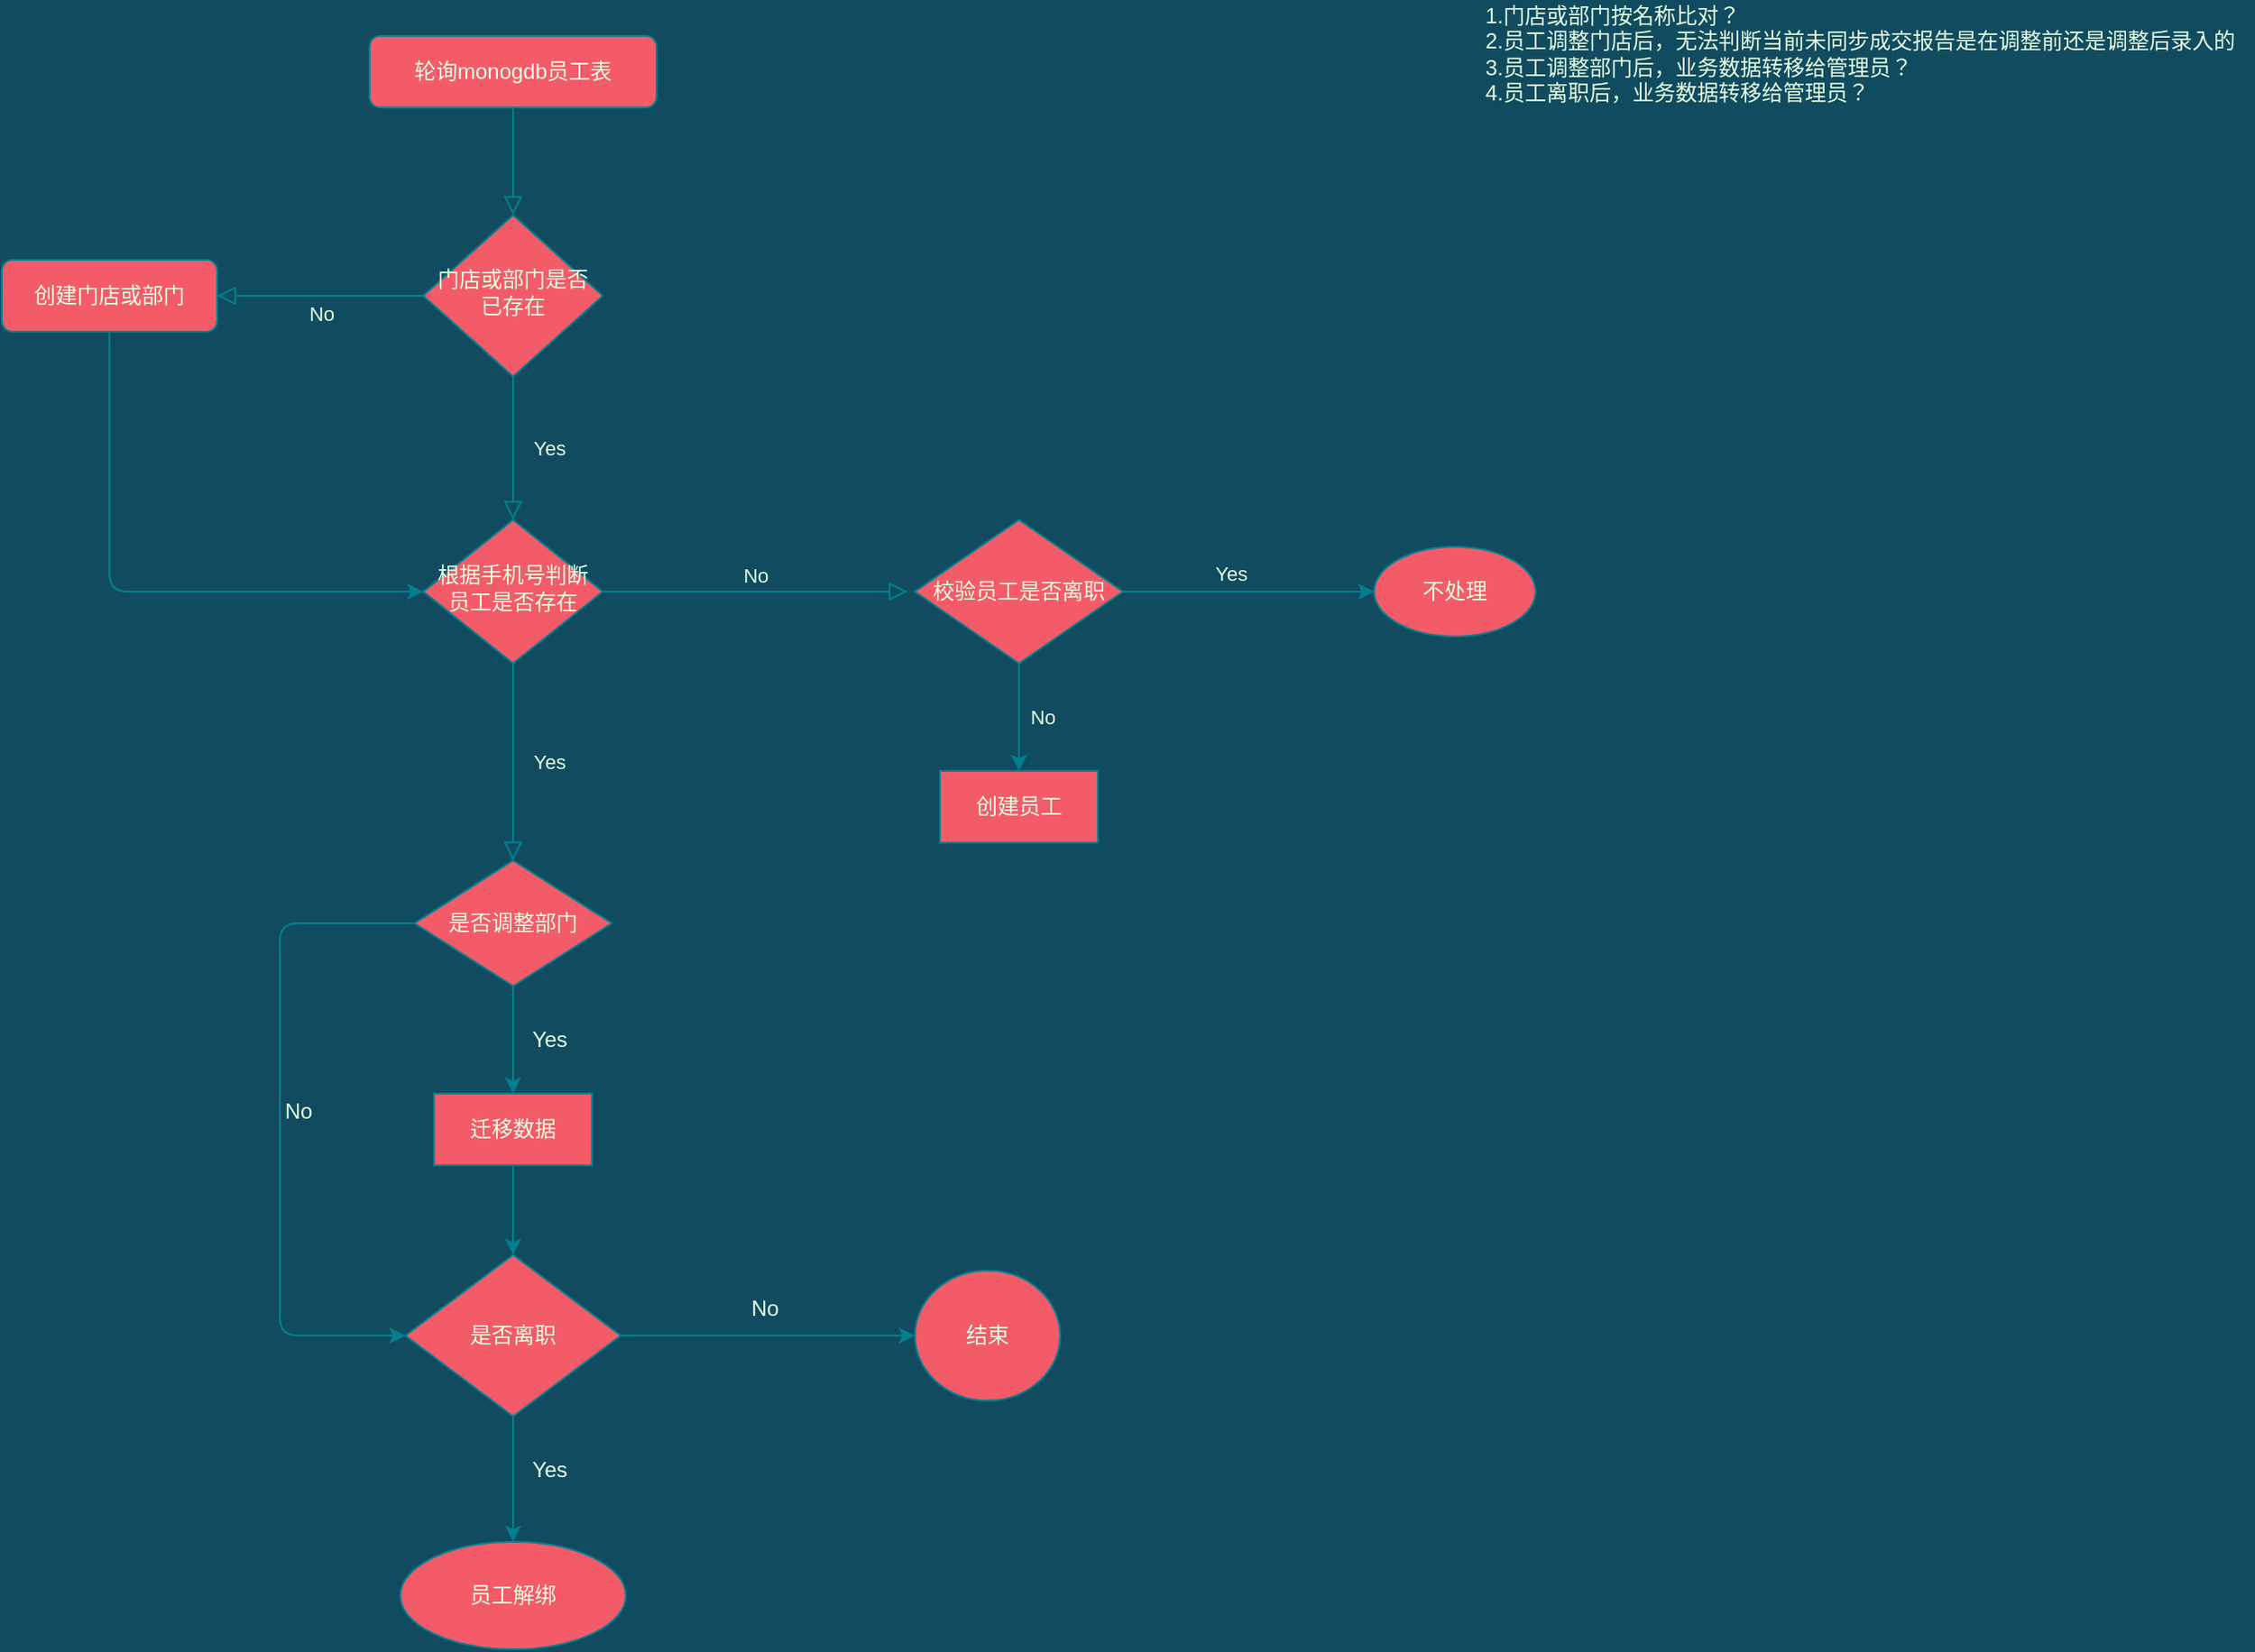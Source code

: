<mxfile version="13.11.0" type="github">
  <diagram id="C5RBs43oDa-KdzZeNtuy" name="Page-1">
    <mxGraphModel dx="1426" dy="771" grid="1" gridSize="10" guides="1" tooltips="1" connect="1" arrows="1" fold="1" page="1" pageScale="1" pageWidth="1654" pageHeight="2336" background="#114B5F" math="0" shadow="0">
      <root>
        <mxCell id="WIyWlLk6GJQsqaUBKTNV-0" />
        <mxCell id="WIyWlLk6GJQsqaUBKTNV-1" parent="WIyWlLk6GJQsqaUBKTNV-0" />
        <mxCell id="WIyWlLk6GJQsqaUBKTNV-2" value="" style="rounded=0;html=1;jettySize=auto;orthogonalLoop=1;fontSize=11;endArrow=block;endFill=0;endSize=8;strokeWidth=1;shadow=0;labelBackgroundColor=none;edgeStyle=orthogonalEdgeStyle;strokeColor=#028090;fontColor=#E4FDE1;" parent="WIyWlLk6GJQsqaUBKTNV-1" source="WIyWlLk6GJQsqaUBKTNV-3" target="WIyWlLk6GJQsqaUBKTNV-6" edge="1">
          <mxGeometry relative="1" as="geometry" />
        </mxCell>
        <mxCell id="WIyWlLk6GJQsqaUBKTNV-3" value="轮询monogdb员工表" style="rounded=1;whiteSpace=wrap;html=1;fontSize=12;glass=0;strokeWidth=1;shadow=0;fillColor=#F45B69;strokeColor=#028090;fontColor=#E4FDE1;" parent="WIyWlLk6GJQsqaUBKTNV-1" vertex="1">
          <mxGeometry x="535" y="70" width="160" height="40" as="geometry" />
        </mxCell>
        <mxCell id="WIyWlLk6GJQsqaUBKTNV-4" value="Yes" style="rounded=0;html=1;jettySize=auto;orthogonalLoop=1;fontSize=11;endArrow=block;endFill=0;endSize=8;strokeWidth=1;shadow=0;labelBackgroundColor=none;edgeStyle=orthogonalEdgeStyle;strokeColor=#028090;fontColor=#E4FDE1;" parent="WIyWlLk6GJQsqaUBKTNV-1" source="WIyWlLk6GJQsqaUBKTNV-6" target="WIyWlLk6GJQsqaUBKTNV-10" edge="1">
          <mxGeometry y="20" relative="1" as="geometry">
            <mxPoint as="offset" />
          </mxGeometry>
        </mxCell>
        <mxCell id="WIyWlLk6GJQsqaUBKTNV-5" value="No" style="edgeStyle=orthogonalEdgeStyle;rounded=0;html=1;jettySize=auto;orthogonalLoop=1;fontSize=11;endArrow=block;endFill=0;endSize=8;strokeWidth=1;shadow=0;labelBackgroundColor=none;strokeColor=#028090;fontColor=#E4FDE1;" parent="WIyWlLk6GJQsqaUBKTNV-1" source="WIyWlLk6GJQsqaUBKTNV-6" target="WIyWlLk6GJQsqaUBKTNV-7" edge="1">
          <mxGeometry y="10" relative="1" as="geometry">
            <mxPoint as="offset" />
          </mxGeometry>
        </mxCell>
        <mxCell id="WIyWlLk6GJQsqaUBKTNV-6" value="门店或部门是否已存在" style="rhombus;whiteSpace=wrap;html=1;shadow=0;fontFamily=Helvetica;fontSize=12;align=center;strokeWidth=1;spacing=6;spacingTop=-4;fillColor=#F45B69;strokeColor=#028090;fontColor=#E4FDE1;" parent="WIyWlLk6GJQsqaUBKTNV-1" vertex="1">
          <mxGeometry x="565" y="170" width="100" height="90" as="geometry" />
        </mxCell>
        <mxCell id="KgP6qOmpHxI04-KH-3du-19" style="edgeStyle=orthogonalEdgeStyle;curved=0;rounded=1;sketch=0;orthogonalLoop=1;jettySize=auto;html=1;exitX=0.5;exitY=1;exitDx=0;exitDy=0;entryX=0;entryY=0.5;entryDx=0;entryDy=0;strokeColor=#028090;fillColor=#F45B69;fontColor=#E4FDE1;" edge="1" parent="WIyWlLk6GJQsqaUBKTNV-1" source="WIyWlLk6GJQsqaUBKTNV-7" target="WIyWlLk6GJQsqaUBKTNV-10">
          <mxGeometry relative="1" as="geometry">
            <Array as="points">
              <mxPoint x="390" y="380" />
            </Array>
          </mxGeometry>
        </mxCell>
        <mxCell id="WIyWlLk6GJQsqaUBKTNV-7" value="创建门店或部门" style="rounded=1;whiteSpace=wrap;html=1;fontSize=12;glass=0;strokeWidth=1;shadow=0;fillColor=#F45B69;strokeColor=#028090;fontColor=#E4FDE1;" parent="WIyWlLk6GJQsqaUBKTNV-1" vertex="1">
          <mxGeometry x="330" y="195" width="120" height="40" as="geometry" />
        </mxCell>
        <mxCell id="WIyWlLk6GJQsqaUBKTNV-8" value="Yes" style="rounded=0;html=1;jettySize=auto;orthogonalLoop=1;fontSize=11;endArrow=block;endFill=0;endSize=8;strokeWidth=1;shadow=0;labelBackgroundColor=none;edgeStyle=orthogonalEdgeStyle;strokeColor=#028090;fontColor=#E4FDE1;entryX=0.5;entryY=0;entryDx=0;entryDy=0;" parent="WIyWlLk6GJQsqaUBKTNV-1" source="WIyWlLk6GJQsqaUBKTNV-10" target="KgP6qOmpHxI04-KH-3du-21" edge="1">
          <mxGeometry y="20" relative="1" as="geometry">
            <mxPoint as="offset" />
            <mxPoint x="615" y="520" as="targetPoint" />
          </mxGeometry>
        </mxCell>
        <mxCell id="WIyWlLk6GJQsqaUBKTNV-9" value="No" style="edgeStyle=orthogonalEdgeStyle;rounded=0;html=1;jettySize=auto;orthogonalLoop=1;fontSize=11;endArrow=block;endFill=0;endSize=8;strokeWidth=1;shadow=0;labelBackgroundColor=none;strokeColor=#028090;fontColor=#E4FDE1;" parent="WIyWlLk6GJQsqaUBKTNV-1" source="WIyWlLk6GJQsqaUBKTNV-10" edge="1">
          <mxGeometry y="10" relative="1" as="geometry">
            <mxPoint as="offset" />
            <mxPoint x="835" y="380" as="targetPoint" />
          </mxGeometry>
        </mxCell>
        <mxCell id="WIyWlLk6GJQsqaUBKTNV-10" value="根据手机号判断员工是否存在" style="rhombus;whiteSpace=wrap;html=1;shadow=0;fontFamily=Helvetica;fontSize=12;align=center;strokeWidth=1;spacing=6;spacingTop=-4;fillColor=#F45B69;strokeColor=#028090;fontColor=#E4FDE1;" parent="WIyWlLk6GJQsqaUBKTNV-1" vertex="1">
          <mxGeometry x="565" y="340" width="100" height="80" as="geometry" />
        </mxCell>
        <mxCell id="KgP6qOmpHxI04-KH-3du-14" value="&lt;div&gt;1.门店或部门按名称比对？&lt;/div&gt;&lt;div&gt;2.员工调整门店后，无法判断当前未同步成交报告是在调整前还是调整后录入的&lt;/div&gt;&lt;div&gt;3.员工调整部门后，业务数据转移给管理员？&lt;/div&gt;&lt;div&gt;4.员工离职后，业务数据转移给管理员？&lt;/div&gt;" style="text;html=1;align=left;verticalAlign=middle;resizable=0;points=[];autosize=1;fontColor=#E4FDE1;" vertex="1" parent="WIyWlLk6GJQsqaUBKTNV-1">
          <mxGeometry x="1155" y="50" width="430" height="60" as="geometry" />
        </mxCell>
        <mxCell id="KgP6qOmpHxI04-KH-3du-38" value="" style="edgeStyle=orthogonalEdgeStyle;curved=0;rounded=1;sketch=0;orthogonalLoop=1;jettySize=auto;html=1;strokeColor=#028090;fillColor=#F45B69;fontColor=#E4FDE1;exitX=0.5;exitY=1;exitDx=0;exitDy=0;" edge="1" parent="WIyWlLk6GJQsqaUBKTNV-1" source="KgP6qOmpHxI04-KH-3du-46" target="KgP6qOmpHxI04-KH-3du-37">
          <mxGeometry relative="1" as="geometry" />
        </mxCell>
        <mxCell id="KgP6qOmpHxI04-KH-3du-47" value="" style="edgeStyle=orthogonalEdgeStyle;curved=0;rounded=1;sketch=0;orthogonalLoop=1;jettySize=auto;html=1;strokeColor=#028090;fillColor=#F45B69;fontColor=#E4FDE1;" edge="1" parent="WIyWlLk6GJQsqaUBKTNV-1" source="KgP6qOmpHxI04-KH-3du-21" target="KgP6qOmpHxI04-KH-3du-46">
          <mxGeometry relative="1" as="geometry" />
        </mxCell>
        <mxCell id="KgP6qOmpHxI04-KH-3du-49" style="edgeStyle=orthogonalEdgeStyle;curved=0;rounded=1;sketch=0;orthogonalLoop=1;jettySize=auto;html=1;exitX=0;exitY=0.5;exitDx=0;exitDy=0;entryX=0;entryY=0.5;entryDx=0;entryDy=0;strokeColor=#028090;fillColor=#F45B69;fontColor=#E4FDE1;" edge="1" parent="WIyWlLk6GJQsqaUBKTNV-1" source="KgP6qOmpHxI04-KH-3du-21" target="KgP6qOmpHxI04-KH-3du-37">
          <mxGeometry relative="1" as="geometry">
            <Array as="points">
              <mxPoint x="485" y="565" />
              <mxPoint x="485" y="795" />
            </Array>
          </mxGeometry>
        </mxCell>
        <mxCell id="KgP6qOmpHxI04-KH-3du-21" value="是否调整部门" style="rhombus;whiteSpace=wrap;html=1;rounded=0;shadow=0;sketch=0;strokeColor=#028090;fillColor=#F45B69;fontColor=#E4FDE1;" vertex="1" parent="WIyWlLk6GJQsqaUBKTNV-1">
          <mxGeometry x="560.01" y="530" width="110" height="70" as="geometry" />
        </mxCell>
        <mxCell id="KgP6qOmpHxI04-KH-3du-28" value="" style="edgeStyle=orthogonalEdgeStyle;curved=0;rounded=1;sketch=0;orthogonalLoop=1;jettySize=auto;html=1;strokeColor=#028090;fillColor=#F45B69;fontColor=#E4FDE1;" edge="1" parent="WIyWlLk6GJQsqaUBKTNV-1" source="KgP6qOmpHxI04-KH-3du-26" target="KgP6qOmpHxI04-KH-3du-27">
          <mxGeometry relative="1" as="geometry" />
        </mxCell>
        <mxCell id="KgP6qOmpHxI04-KH-3du-32" value="" style="edgeStyle=orthogonalEdgeStyle;curved=0;rounded=1;sketch=0;orthogonalLoop=1;jettySize=auto;html=1;strokeColor=#028090;fillColor=#F45B69;fontColor=#E4FDE1;" edge="1" parent="WIyWlLk6GJQsqaUBKTNV-1" source="KgP6qOmpHxI04-KH-3du-26" target="KgP6qOmpHxI04-KH-3du-31">
          <mxGeometry relative="1" as="geometry" />
        </mxCell>
        <mxCell id="KgP6qOmpHxI04-KH-3du-26" value="&lt;span&gt;校验员工是否离职&lt;/span&gt;" style="rhombus;whiteSpace=wrap;html=1;rounded=0;shadow=0;sketch=0;strokeColor=#028090;fillColor=#F45B69;fontColor=#E4FDE1;" vertex="1" parent="WIyWlLk6GJQsqaUBKTNV-1">
          <mxGeometry x="839" y="340" width="116" height="80" as="geometry" />
        </mxCell>
        <mxCell id="KgP6qOmpHxI04-KH-3du-27" value="不处理" style="ellipse;whiteSpace=wrap;html=1;rounded=0;shadow=0;fontColor=#E4FDE1;strokeColor=#028090;fillColor=#F45B69;sketch=0;" vertex="1" parent="WIyWlLk6GJQsqaUBKTNV-1">
          <mxGeometry x="1095" y="355" width="90" height="50" as="geometry" />
        </mxCell>
        <mxCell id="KgP6qOmpHxI04-KH-3du-31" value="创建员工" style="whiteSpace=wrap;html=1;rounded=0;shadow=0;fontColor=#E4FDE1;strokeColor=#028090;fillColor=#F45B69;sketch=0;" vertex="1" parent="WIyWlLk6GJQsqaUBKTNV-1">
          <mxGeometry x="853" y="480" width="88" height="40" as="geometry" />
        </mxCell>
        <mxCell id="KgP6qOmpHxI04-KH-3du-34" value="&lt;font style=&quot;font-size: 11px&quot;&gt;Yes&lt;/font&gt;" style="text;html=1;align=center;verticalAlign=middle;resizable=0;points=[];autosize=1;fontColor=#E4FDE1;" vertex="1" parent="WIyWlLk6GJQsqaUBKTNV-1">
          <mxGeometry x="1000" y="360" width="30" height="20" as="geometry" />
        </mxCell>
        <mxCell id="KgP6qOmpHxI04-KH-3du-35" value="&lt;font style=&quot;font-size: 11px&quot;&gt;No&lt;/font&gt;" style="text;html=1;align=center;verticalAlign=middle;resizable=0;points=[];autosize=1;fontColor=#E4FDE1;" vertex="1" parent="WIyWlLk6GJQsqaUBKTNV-1">
          <mxGeometry x="895" y="440" width="30" height="20" as="geometry" />
        </mxCell>
        <mxCell id="KgP6qOmpHxI04-KH-3du-40" value="" style="edgeStyle=orthogonalEdgeStyle;curved=0;rounded=1;sketch=0;orthogonalLoop=1;jettySize=auto;html=1;strokeColor=#028090;fillColor=#F45B69;fontColor=#E4FDE1;" edge="1" parent="WIyWlLk6GJQsqaUBKTNV-1" source="KgP6qOmpHxI04-KH-3du-37" target="KgP6qOmpHxI04-KH-3du-39">
          <mxGeometry relative="1" as="geometry" />
        </mxCell>
        <mxCell id="KgP6qOmpHxI04-KH-3du-44" value="" style="edgeStyle=orthogonalEdgeStyle;curved=0;rounded=1;sketch=0;orthogonalLoop=1;jettySize=auto;html=1;strokeColor=#028090;fillColor=#F45B69;fontColor=#E4FDE1;" edge="1" parent="WIyWlLk6GJQsqaUBKTNV-1" source="KgP6qOmpHxI04-KH-3du-37" target="KgP6qOmpHxI04-KH-3du-43">
          <mxGeometry relative="1" as="geometry" />
        </mxCell>
        <mxCell id="KgP6qOmpHxI04-KH-3du-37" value="是否离职" style="rhombus;whiteSpace=wrap;html=1;rounded=0;shadow=0;fontColor=#E4FDE1;strokeColor=#028090;fillColor=#F45B69;sketch=0;" vertex="1" parent="WIyWlLk6GJQsqaUBKTNV-1">
          <mxGeometry x="555" y="750" width="120" height="90" as="geometry" />
        </mxCell>
        <mxCell id="KgP6qOmpHxI04-KH-3du-39" value="&lt;span&gt;员工解绑&lt;/span&gt;" style="ellipse;whiteSpace=wrap;html=1;rounded=0;shadow=0;fontColor=#E4FDE1;strokeColor=#028090;fillColor=#F45B69;sketch=0;" vertex="1" parent="WIyWlLk6GJQsqaUBKTNV-1">
          <mxGeometry x="552.13" y="910" width="125.75" height="60" as="geometry" />
        </mxCell>
        <mxCell id="KgP6qOmpHxI04-KH-3du-41" value="Yes" style="text;html=1;align=center;verticalAlign=middle;resizable=0;points=[];autosize=1;fontColor=#E4FDE1;" vertex="1" parent="WIyWlLk6GJQsqaUBKTNV-1">
          <mxGeometry x="615" y="860" width="40" height="20" as="geometry" />
        </mxCell>
        <mxCell id="KgP6qOmpHxI04-KH-3du-43" value="结束" style="ellipse;whiteSpace=wrap;html=1;rounded=0;shadow=0;fontColor=#E4FDE1;strokeColor=#028090;fillColor=#F45B69;sketch=0;" vertex="1" parent="WIyWlLk6GJQsqaUBKTNV-1">
          <mxGeometry x="839" y="758.75" width="81" height="72.5" as="geometry" />
        </mxCell>
        <mxCell id="KgP6qOmpHxI04-KH-3du-45" value="No" style="text;html=1;align=center;verticalAlign=middle;resizable=0;points=[];autosize=1;fontColor=#E4FDE1;" vertex="1" parent="WIyWlLk6GJQsqaUBKTNV-1">
          <mxGeometry x="740" y="770" width="30" height="20" as="geometry" />
        </mxCell>
        <mxCell id="KgP6qOmpHxI04-KH-3du-46" value="迁移数据" style="whiteSpace=wrap;html=1;rounded=0;shadow=0;fontColor=#E4FDE1;strokeColor=#028090;fillColor=#F45B69;sketch=0;" vertex="1" parent="WIyWlLk6GJQsqaUBKTNV-1">
          <mxGeometry x="571.01" y="660" width="88" height="40" as="geometry" />
        </mxCell>
        <mxCell id="KgP6qOmpHxI04-KH-3du-48" value="Yes" style="text;html=1;align=center;verticalAlign=middle;resizable=0;points=[];autosize=1;fontColor=#E4FDE1;" vertex="1" parent="WIyWlLk6GJQsqaUBKTNV-1">
          <mxGeometry x="615" y="620" width="40" height="20" as="geometry" />
        </mxCell>
        <mxCell id="KgP6qOmpHxI04-KH-3du-50" value="No" style="text;html=1;align=center;verticalAlign=middle;resizable=0;points=[];autosize=1;fontColor=#E4FDE1;" vertex="1" parent="WIyWlLk6GJQsqaUBKTNV-1">
          <mxGeometry x="480" y="660" width="30" height="20" as="geometry" />
        </mxCell>
      </root>
    </mxGraphModel>
  </diagram>
</mxfile>
